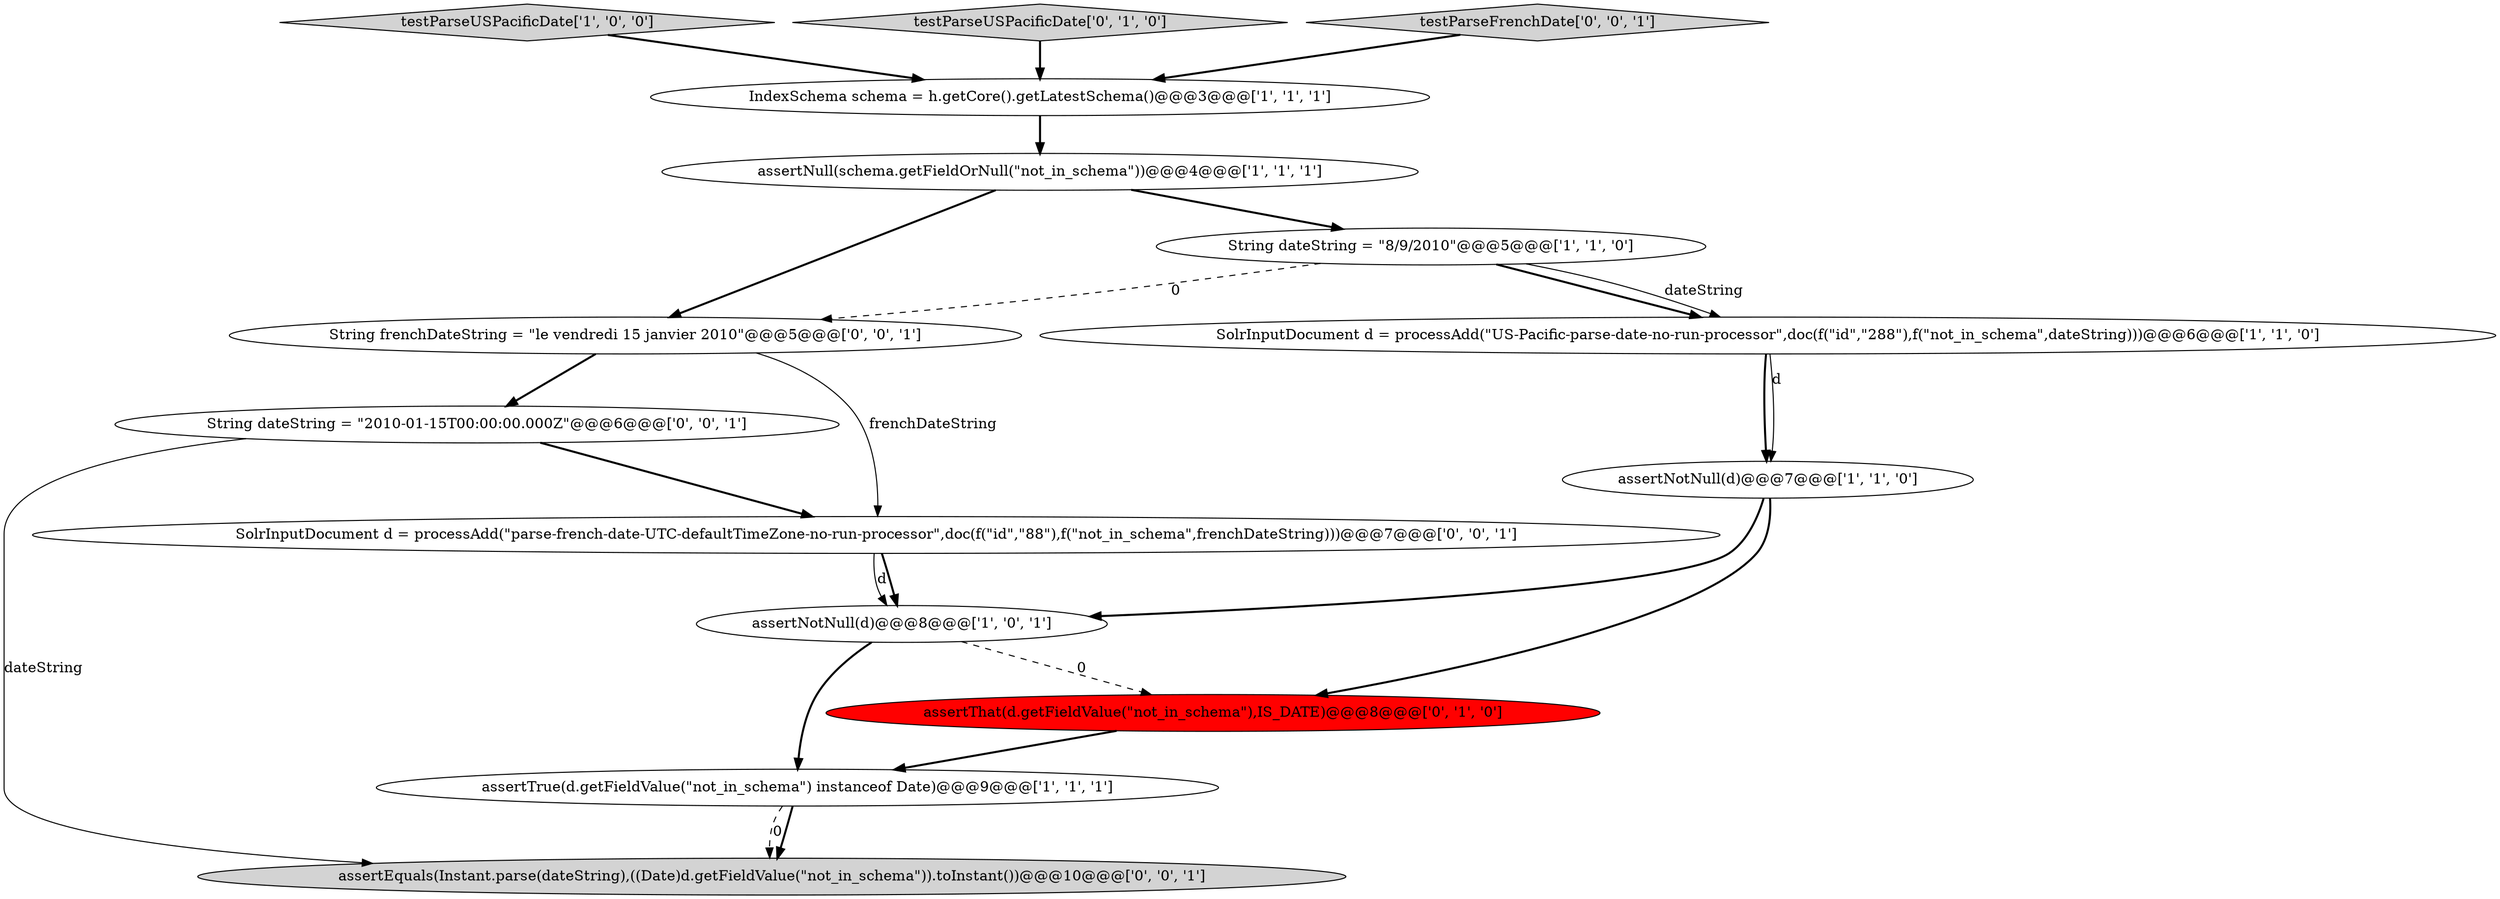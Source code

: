 digraph {
10 [style = filled, label = "String dateString = \"2010-01-15T00:00:00.000Z\"@@@6@@@['0', '0', '1']", fillcolor = white, shape = ellipse image = "AAA0AAABBB3BBB"];
11 [style = filled, label = "assertEquals(Instant.parse(dateString),((Date)d.getFieldValue(\"not_in_schema\")).toInstant())@@@10@@@['0', '0', '1']", fillcolor = lightgray, shape = ellipse image = "AAA0AAABBB3BBB"];
4 [style = filled, label = "assertTrue(d.getFieldValue(\"not_in_schema\") instanceof Date)@@@9@@@['1', '1', '1']", fillcolor = white, shape = ellipse image = "AAA0AAABBB1BBB"];
0 [style = filled, label = "IndexSchema schema = h.getCore().getLatestSchema()@@@3@@@['1', '1', '1']", fillcolor = white, shape = ellipse image = "AAA0AAABBB1BBB"];
3 [style = filled, label = "assertNull(schema.getFieldOrNull(\"not_in_schema\"))@@@4@@@['1', '1', '1']", fillcolor = white, shape = ellipse image = "AAA0AAABBB1BBB"];
6 [style = filled, label = "SolrInputDocument d = processAdd(\"US-Pacific-parse-date-no-run-processor\",doc(f(\"id\",\"288\"),f(\"not_in_schema\",dateString)))@@@6@@@['1', '1', '0']", fillcolor = white, shape = ellipse image = "AAA0AAABBB1BBB"];
5 [style = filled, label = "testParseUSPacificDate['1', '0', '0']", fillcolor = lightgray, shape = diamond image = "AAA0AAABBB1BBB"];
1 [style = filled, label = "assertNotNull(d)@@@7@@@['1', '1', '0']", fillcolor = white, shape = ellipse image = "AAA0AAABBB1BBB"];
13 [style = filled, label = "String frenchDateString = \"le vendredi 15 janvier 2010\"@@@5@@@['0', '0', '1']", fillcolor = white, shape = ellipse image = "AAA0AAABBB3BBB"];
8 [style = filled, label = "assertThat(d.getFieldValue(\"not_in_schema\"),IS_DATE)@@@8@@@['0', '1', '0']", fillcolor = red, shape = ellipse image = "AAA1AAABBB2BBB"];
9 [style = filled, label = "testParseUSPacificDate['0', '1', '0']", fillcolor = lightgray, shape = diamond image = "AAA0AAABBB2BBB"];
12 [style = filled, label = "testParseFrenchDate['0', '0', '1']", fillcolor = lightgray, shape = diamond image = "AAA0AAABBB3BBB"];
2 [style = filled, label = "String dateString = \"8/9/2010\"@@@5@@@['1', '1', '0']", fillcolor = white, shape = ellipse image = "AAA0AAABBB1BBB"];
14 [style = filled, label = "SolrInputDocument d = processAdd(\"parse-french-date-UTC-defaultTimeZone-no-run-processor\",doc(f(\"id\",\"88\"),f(\"not_in_schema\",frenchDateString)))@@@7@@@['0', '0', '1']", fillcolor = white, shape = ellipse image = "AAA0AAABBB3BBB"];
7 [style = filled, label = "assertNotNull(d)@@@8@@@['1', '0', '1']", fillcolor = white, shape = ellipse image = "AAA0AAABBB1BBB"];
0->3 [style = bold, label=""];
13->10 [style = bold, label=""];
13->14 [style = solid, label="frenchDateString"];
1->8 [style = bold, label=""];
9->0 [style = bold, label=""];
10->14 [style = bold, label=""];
2->6 [style = bold, label=""];
2->6 [style = solid, label="dateString"];
7->8 [style = dashed, label="0"];
7->4 [style = bold, label=""];
10->11 [style = solid, label="dateString"];
12->0 [style = bold, label=""];
1->7 [style = bold, label=""];
14->7 [style = solid, label="d"];
14->7 [style = bold, label=""];
6->1 [style = bold, label=""];
3->2 [style = bold, label=""];
5->0 [style = bold, label=""];
6->1 [style = solid, label="d"];
2->13 [style = dashed, label="0"];
3->13 [style = bold, label=""];
8->4 [style = bold, label=""];
4->11 [style = dashed, label="0"];
4->11 [style = bold, label=""];
}
